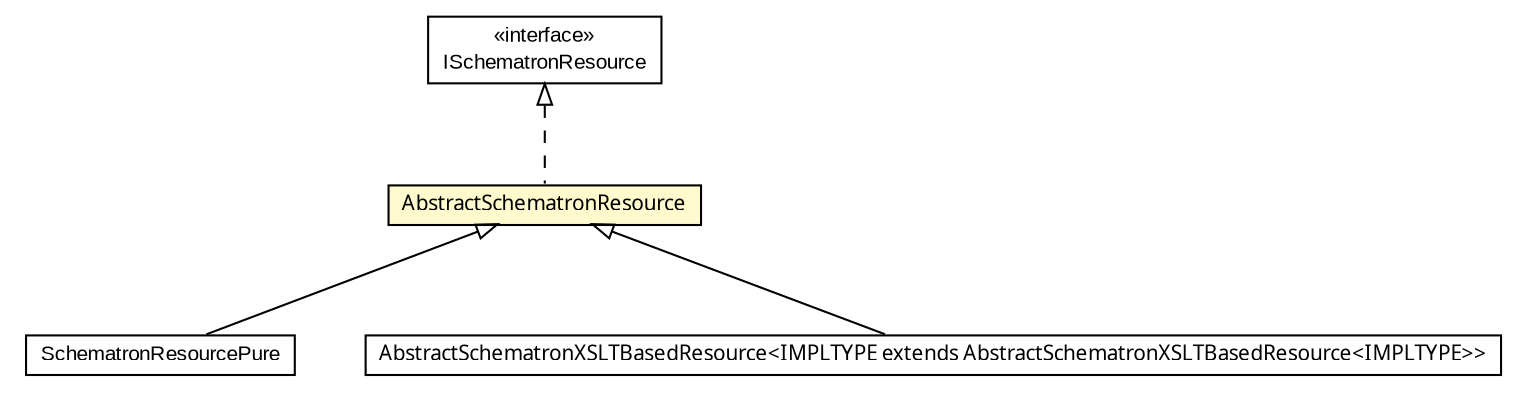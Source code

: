 #!/usr/local/bin/dot
#
# Class diagram 
# Generated by UMLGraph version 5.1 (http://www.umlgraph.org/)
#

digraph G {
	edge [fontname="arial",fontsize=10,labelfontname="arial",labelfontsize=10];
	node [fontname="arial",fontsize=10,shape=plaintext];
	nodesep=0.25;
	ranksep=0.5;
	// com.helger.schematron.ISchematronResource
	c3229 [label=<<table title="com.helger.schematron.ISchematronResource" border="0" cellborder="1" cellspacing="0" cellpadding="2" port="p" href="./ISchematronResource.html">
		<tr><td><table border="0" cellspacing="0" cellpadding="1">
<tr><td align="center" balign="center"> &#171;interface&#187; </td></tr>
<tr><td align="center" balign="center"> ISchematronResource </td></tr>
		</table></td></tr>
		</table>>, fontname="arial", fontcolor="black", fontsize=10.0];
	// com.helger.schematron.AbstractSchematronResource
	c3232 [label=<<table title="com.helger.schematron.AbstractSchematronResource" border="0" cellborder="1" cellspacing="0" cellpadding="2" port="p" bgcolor="lemonChiffon" href="./AbstractSchematronResource.html">
		<tr><td><table border="0" cellspacing="0" cellpadding="1">
<tr><td align="center" balign="center"><font face="ariali"> AbstractSchematronResource </font></td></tr>
		</table></td></tr>
		</table>>, fontname="arial", fontcolor="black", fontsize=10.0];
	// com.helger.schematron.pure.SchematronResourcePure
	c3300 [label=<<table title="com.helger.schematron.pure.SchematronResourcePure" border="0" cellborder="1" cellspacing="0" cellpadding="2" port="p" href="./pure/SchematronResourcePure.html">
		<tr><td><table border="0" cellspacing="0" cellpadding="1">
<tr><td align="center" balign="center"> SchematronResourcePure </td></tr>
		</table></td></tr>
		</table>>, fontname="arial", fontcolor="black", fontsize=10.0];
	// com.helger.schematron.xslt.AbstractSchematronXSLTBasedResource<IMPLTYPE extends com.helger.schematron.xslt.AbstractSchematronXSLTBasedResource<IMPLTYPE>>
	c3332 [label=<<table title="com.helger.schematron.xslt.AbstractSchematronXSLTBasedResource" border="0" cellborder="1" cellspacing="0" cellpadding="2" port="p" href="./xslt/AbstractSchematronXSLTBasedResource.html">
		<tr><td><table border="0" cellspacing="0" cellpadding="1">
<tr><td align="center" balign="center"><font face="ariali"> AbstractSchematronXSLTBasedResource&lt;IMPLTYPE extends AbstractSchematronXSLTBasedResource&lt;IMPLTYPE&gt;&gt; </font></td></tr>
		</table></td></tr>
		</table>>, fontname="arial", fontcolor="black", fontsize=10.0];
	//com.helger.schematron.AbstractSchematronResource implements com.helger.schematron.ISchematronResource
	c3229:p -> c3232:p [dir=back,arrowtail=empty,style=dashed];
	//com.helger.schematron.pure.SchematronResourcePure extends com.helger.schematron.AbstractSchematronResource
	c3232:p -> c3300:p [dir=back,arrowtail=empty];
	//com.helger.schematron.xslt.AbstractSchematronXSLTBasedResource<IMPLTYPE extends com.helger.schematron.xslt.AbstractSchematronXSLTBasedResource<IMPLTYPE>> extends com.helger.schematron.AbstractSchematronResource
	c3232:p -> c3332:p [dir=back,arrowtail=empty];
}

